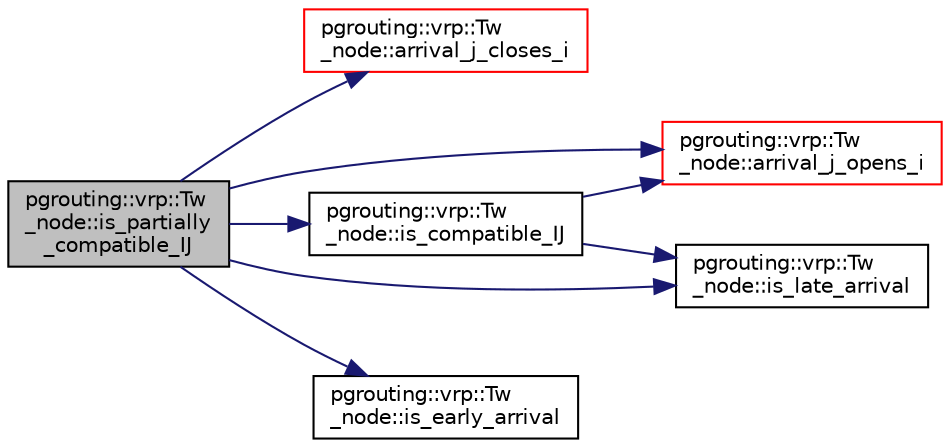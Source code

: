 digraph "pgrouting::vrp::Tw_node::is_partially_compatible_IJ"
{
  edge [fontname="Helvetica",fontsize="10",labelfontname="Helvetica",labelfontsize="10"];
  node [fontname="Helvetica",fontsize="10",shape=record];
  rankdir="LR";
  Node526 [label="pgrouting::vrp::Tw\l_node::is_partially\l_compatible_IJ",height=0.2,width=0.4,color="black", fillcolor="grey75", style="filled", fontcolor="black"];
  Node526 -> Node527 [color="midnightblue",fontsize="10",style="solid",fontname="Helvetica"];
  Node527 [label="pgrouting::vrp::Tw\l_node::arrival_j_closes_i",height=0.2,width=0.4,color="red", fillcolor="white", style="filled",URL="$classpgrouting_1_1vrp_1_1Tw__node.html#aa1a22978cc7674504dcdc570bcb5f354",tooltip="The actual arrival time at this node, given that: this node is visited directly after other node and ..."];
  Node526 -> Node532 [color="midnightblue",fontsize="10",style="solid",fontname="Helvetica"];
  Node532 [label="pgrouting::vrp::Tw\l_node::arrival_j_opens_i",height=0.2,width=0.4,color="red", fillcolor="white", style="filled",URL="$classpgrouting_1_1vrp_1_1Tw__node.html#a3cf23e97726fbef9a8ffba6952a2aba1",tooltip="@ { "];
  Node526 -> Node534 [color="midnightblue",fontsize="10",style="solid",fontname="Helvetica"];
  Node534 [label="pgrouting::vrp::Tw\l_node::is_compatible_IJ",height=0.2,width=0.4,color="black", fillcolor="white", style="filled",URL="$classpgrouting_1_1vrp_1_1Tw__node.html#a3e15d2c8670445bb3ba13aa605ba980a"];
  Node534 -> Node532 [color="midnightblue",fontsize="10",style="solid",fontname="Helvetica"];
  Node534 -> Node535 [color="midnightblue",fontsize="10",style="solid",fontname="Helvetica"];
  Node535 [label="pgrouting::vrp::Tw\l_node::is_late_arrival",height=0.2,width=0.4,color="black", fillcolor="white", style="filled",URL="$classpgrouting_1_1vrp_1_1Tw__node.html#a1e121d629694b7809b4515645ebf1576",tooltip="True when arrivalTime is after it closes. "];
  Node526 -> Node536 [color="midnightblue",fontsize="10",style="solid",fontname="Helvetica"];
  Node536 [label="pgrouting::vrp::Tw\l_node::is_early_arrival",height=0.2,width=0.4,color="black", fillcolor="white", style="filled",URL="$classpgrouting_1_1vrp_1_1Tw__node.html#afcb1d8e727a133b58aa3e75e33abfece",tooltip="True when arrivalTime is before it opens. "];
  Node526 -> Node535 [color="midnightblue",fontsize="10",style="solid",fontname="Helvetica"];
}
